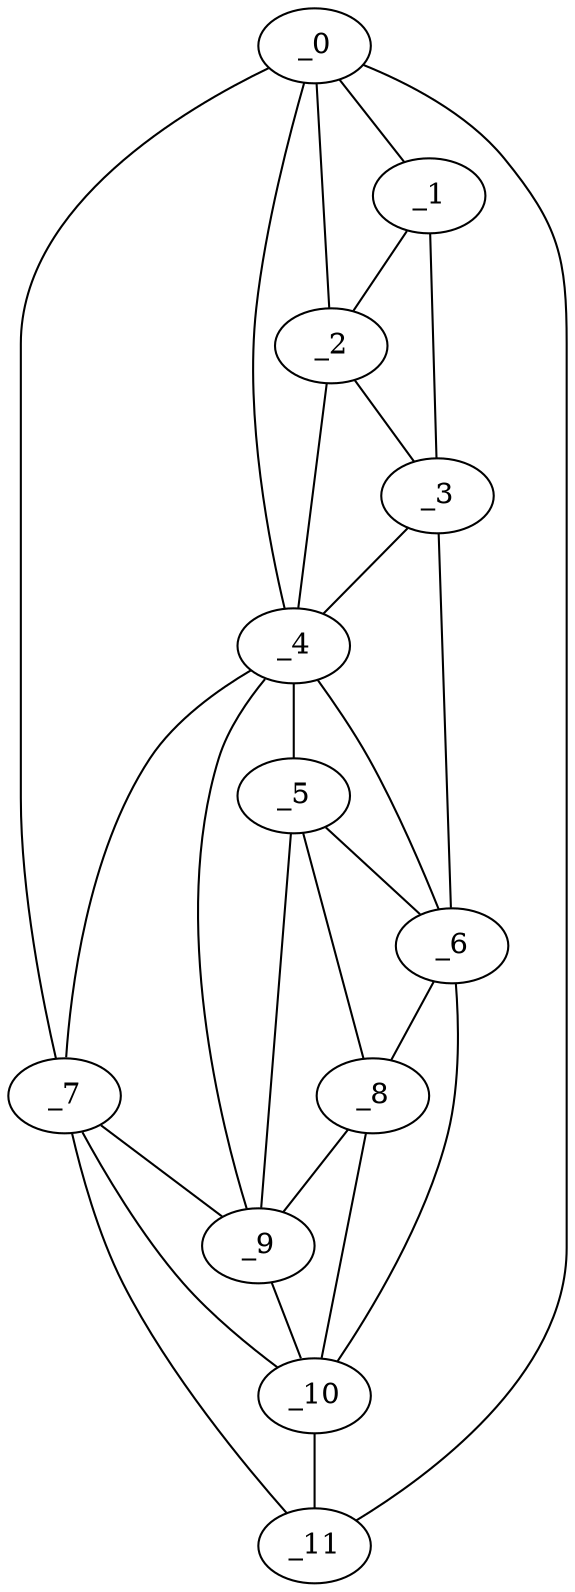 graph "obj53__80.gxl" {
	_0	 [x=8,
		y=50];
	_1	 [x=10,
		y=25];
	_0 -- _1	 [valence=1];
	_2	 [x=13,
		y=40];
	_0 -- _2	 [valence=1];
	_4	 [x=49,
		y=26];
	_0 -- _4	 [valence=2];
	_7	 [x=97,
		y=82];
	_0 -- _7	 [valence=1];
	_11	 [x=121,
		y=94];
	_0 -- _11	 [valence=1];
	_1 -- _2	 [valence=2];
	_3	 [x=35,
		y=24];
	_1 -- _3	 [valence=1];
	_2 -- _3	 [valence=1];
	_2 -- _4	 [valence=2];
	_3 -- _4	 [valence=2];
	_6	 [x=95,
		y=25];
	_3 -- _6	 [valence=1];
	_5	 [x=94,
		y=36];
	_4 -- _5	 [valence=1];
	_4 -- _6	 [valence=2];
	_4 -- _7	 [valence=2];
	_9	 [x=100,
		y=51];
	_4 -- _9	 [valence=2];
	_5 -- _6	 [valence=1];
	_8	 [x=98,
		y=42];
	_5 -- _8	 [valence=2];
	_5 -- _9	 [valence=2];
	_6 -- _8	 [valence=2];
	_10	 [x=118,
		y=77];
	_6 -- _10	 [valence=1];
	_7 -- _9	 [valence=2];
	_7 -- _10	 [valence=2];
	_7 -- _11	 [valence=2];
	_8 -- _9	 [valence=1];
	_8 -- _10	 [valence=1];
	_9 -- _10	 [valence=2];
	_10 -- _11	 [valence=1];
}
